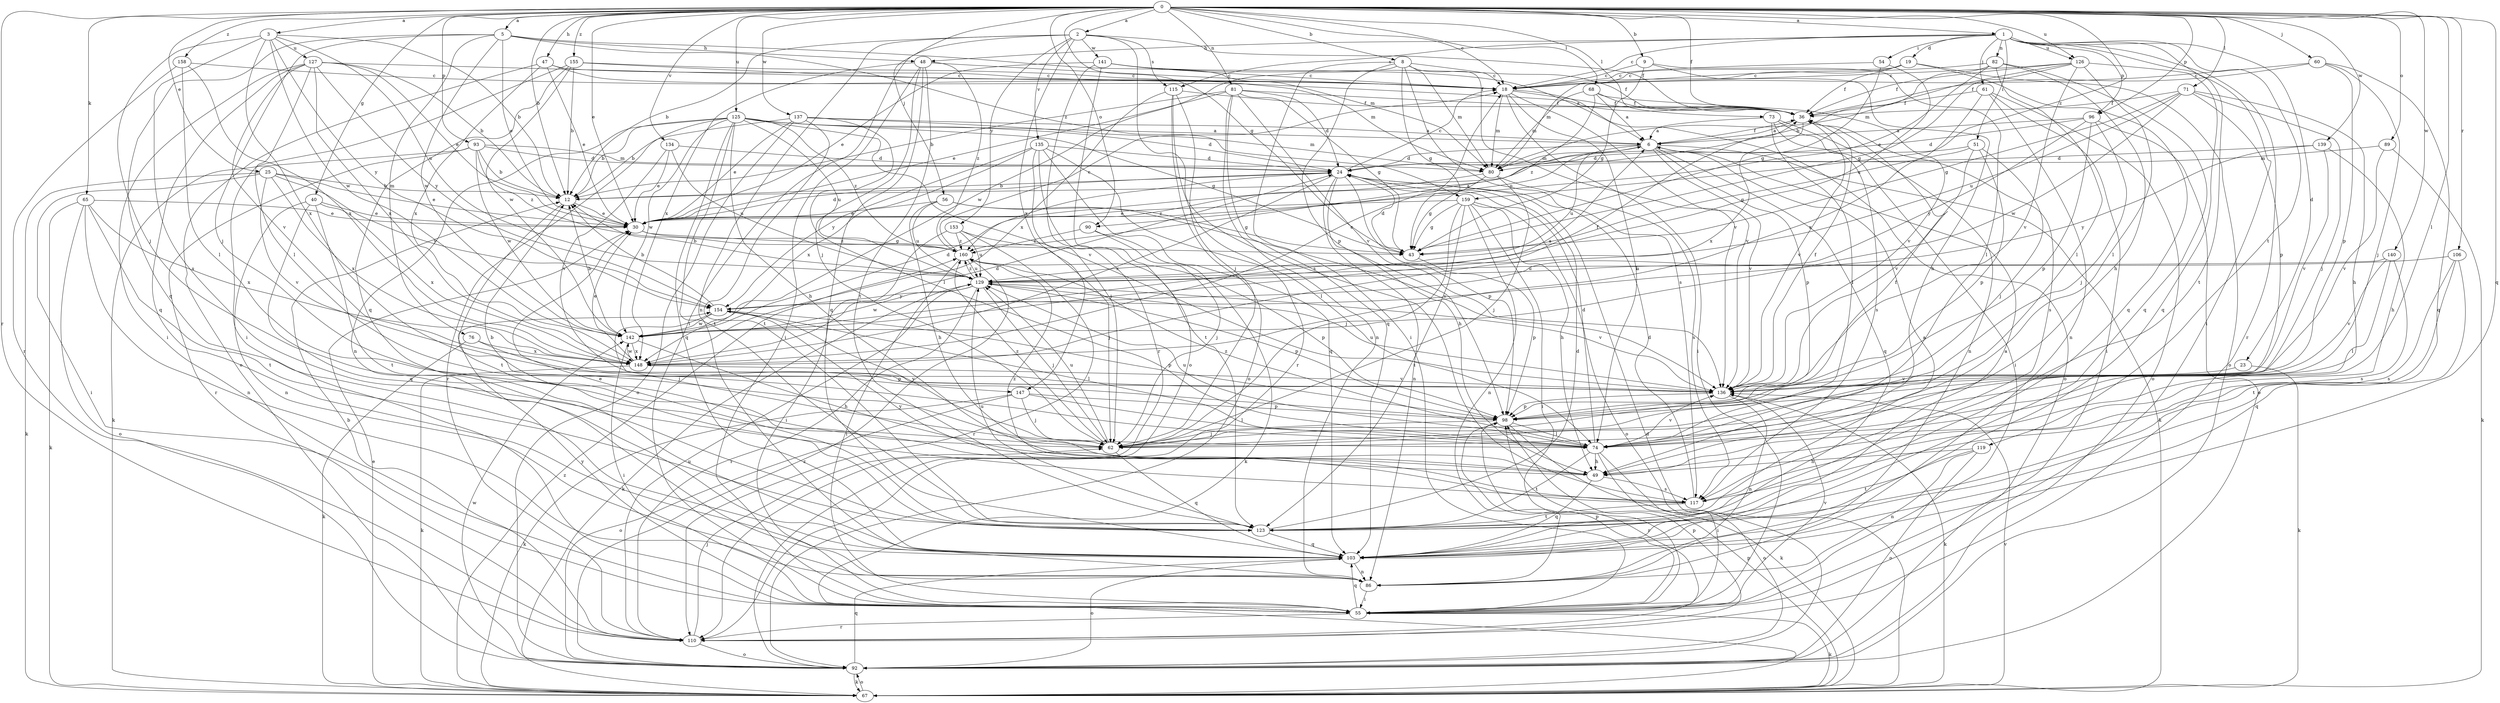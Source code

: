 strict digraph  {
0;
1;
2;
3;
5;
6;
8;
9;
12;
18;
19;
23;
24;
25;
30;
36;
40;
43;
47;
48;
49;
51;
54;
55;
56;
60;
61;
62;
65;
67;
68;
71;
73;
74;
76;
80;
81;
82;
86;
89;
90;
92;
93;
96;
98;
103;
106;
110;
115;
117;
119;
123;
125;
126;
127;
129;
134;
135;
136;
137;
139;
140;
141;
142;
147;
148;
153;
154;
155;
158;
159;
160;
0 -> 1  [label=a];
0 -> 2  [label=a];
0 -> 3  [label=a];
0 -> 5  [label=a];
0 -> 8  [label=b];
0 -> 9  [label=b];
0 -> 12  [label=b];
0 -> 18  [label=c];
0 -> 25  [label=e];
0 -> 30  [label=e];
0 -> 36  [label=f];
0 -> 40  [label=g];
0 -> 43  [label=g];
0 -> 47  [label=h];
0 -> 56  [label=j];
0 -> 60  [label=j];
0 -> 65  [label=k];
0 -> 68  [label=l];
0 -> 71  [label=l];
0 -> 73  [label=l];
0 -> 74  [label=l];
0 -> 81  [label=n];
0 -> 89  [label=o];
0 -> 90  [label=o];
0 -> 93  [label=p];
0 -> 96  [label=p];
0 -> 103  [label=q];
0 -> 106  [label=r];
0 -> 110  [label=r];
0 -> 125  [label=u];
0 -> 126  [label=u];
0 -> 134  [label=v];
0 -> 137  [label=w];
0 -> 139  [label=w];
0 -> 140  [label=w];
0 -> 155  [label=z];
0 -> 158  [label=z];
0 -> 159  [label=z];
1 -> 18  [label=c];
1 -> 19  [label=d];
1 -> 23  [label=d];
1 -> 48  [label=h];
1 -> 51  [label=i];
1 -> 54  [label=i];
1 -> 55  [label=i];
1 -> 61  [label=j];
1 -> 82  [label=n];
1 -> 96  [label=p];
1 -> 110  [label=r];
1 -> 115  [label=s];
1 -> 119  [label=t];
1 -> 123  [label=t];
1 -> 126  [label=u];
2 -> 12  [label=b];
2 -> 36  [label=f];
2 -> 55  [label=i];
2 -> 86  [label=n];
2 -> 115  [label=s];
2 -> 117  [label=s];
2 -> 135  [label=v];
2 -> 141  [label=w];
2 -> 147  [label=x];
2 -> 153  [label=y];
3 -> 12  [label=b];
3 -> 62  [label=j];
3 -> 117  [label=s];
3 -> 127  [label=u];
3 -> 129  [label=u];
3 -> 142  [label=w];
3 -> 147  [label=x];
3 -> 154  [label=y];
5 -> 30  [label=e];
5 -> 48  [label=h];
5 -> 62  [label=j];
5 -> 76  [label=m];
5 -> 80  [label=m];
5 -> 103  [label=q];
5 -> 142  [label=w];
5 -> 159  [label=z];
6 -> 24  [label=d];
6 -> 36  [label=f];
6 -> 67  [label=k];
6 -> 80  [label=m];
6 -> 90  [label=o];
6 -> 98  [label=p];
6 -> 103  [label=q];
6 -> 129  [label=u];
6 -> 136  [label=v];
8 -> 18  [label=c];
8 -> 43  [label=g];
8 -> 55  [label=i];
8 -> 80  [label=m];
8 -> 98  [label=p];
8 -> 117  [label=s];
8 -> 136  [label=v];
8 -> 142  [label=w];
9 -> 18  [label=c];
9 -> 43  [label=g];
9 -> 49  [label=h];
9 -> 74  [label=l];
12 -> 30  [label=e];
12 -> 123  [label=t];
18 -> 36  [label=f];
18 -> 55  [label=i];
18 -> 74  [label=l];
18 -> 80  [label=m];
18 -> 92  [label=o];
18 -> 136  [label=v];
19 -> 18  [label=c];
19 -> 36  [label=f];
19 -> 80  [label=m];
19 -> 92  [label=o];
19 -> 103  [label=q];
23 -> 67  [label=k];
23 -> 136  [label=v];
24 -> 12  [label=b];
24 -> 18  [label=c];
24 -> 49  [label=h];
24 -> 86  [label=n];
24 -> 98  [label=p];
24 -> 148  [label=x];
25 -> 12  [label=b];
25 -> 30  [label=e];
25 -> 55  [label=i];
25 -> 67  [label=k];
25 -> 136  [label=v];
25 -> 148  [label=x];
25 -> 154  [label=y];
30 -> 6  [label=a];
30 -> 24  [label=d];
30 -> 43  [label=g];
30 -> 160  [label=z];
36 -> 6  [label=a];
36 -> 117  [label=s];
36 -> 136  [label=v];
36 -> 148  [label=x];
40 -> 30  [label=e];
40 -> 86  [label=n];
40 -> 103  [label=q];
40 -> 123  [label=t];
40 -> 148  [label=x];
43 -> 24  [label=d];
43 -> 98  [label=p];
47 -> 18  [label=c];
47 -> 30  [label=e];
47 -> 36  [label=f];
47 -> 92  [label=o];
47 -> 148  [label=x];
48 -> 18  [label=c];
48 -> 55  [label=i];
48 -> 62  [label=j];
48 -> 103  [label=q];
48 -> 123  [label=t];
48 -> 148  [label=x];
48 -> 160  [label=z];
49 -> 12  [label=b];
49 -> 103  [label=q];
49 -> 117  [label=s];
51 -> 24  [label=d];
51 -> 43  [label=g];
51 -> 62  [label=j];
51 -> 98  [label=p];
51 -> 136  [label=v];
54 -> 18  [label=c];
54 -> 43  [label=g];
54 -> 129  [label=u];
55 -> 67  [label=k];
55 -> 98  [label=p];
55 -> 103  [label=q];
55 -> 110  [label=r];
55 -> 136  [label=v];
55 -> 154  [label=y];
56 -> 30  [label=e];
56 -> 43  [label=g];
56 -> 49  [label=h];
56 -> 129  [label=u];
56 -> 136  [label=v];
60 -> 18  [label=c];
60 -> 36  [label=f];
60 -> 62  [label=j];
60 -> 98  [label=p];
60 -> 103  [label=q];
61 -> 36  [label=f];
61 -> 55  [label=i];
61 -> 86  [label=n];
61 -> 92  [label=o];
61 -> 148  [label=x];
62 -> 36  [label=f];
62 -> 103  [label=q];
62 -> 129  [label=u];
62 -> 154  [label=y];
62 -> 160  [label=z];
65 -> 30  [label=e];
65 -> 67  [label=k];
65 -> 86  [label=n];
65 -> 92  [label=o];
65 -> 123  [label=t];
65 -> 148  [label=x];
67 -> 24  [label=d];
67 -> 30  [label=e];
67 -> 92  [label=o];
67 -> 98  [label=p];
67 -> 136  [label=v];
67 -> 160  [label=z];
68 -> 6  [label=a];
68 -> 36  [label=f];
68 -> 80  [label=m];
68 -> 136  [label=v];
68 -> 160  [label=z];
71 -> 36  [label=f];
71 -> 43  [label=g];
71 -> 49  [label=h];
71 -> 62  [label=j];
71 -> 98  [label=p];
71 -> 129  [label=u];
71 -> 142  [label=w];
73 -> 6  [label=a];
73 -> 55  [label=i];
73 -> 74  [label=l];
73 -> 86  [label=n];
73 -> 117  [label=s];
74 -> 24  [label=d];
74 -> 49  [label=h];
74 -> 55  [label=i];
74 -> 92  [label=o];
74 -> 123  [label=t];
74 -> 129  [label=u];
74 -> 136  [label=v];
74 -> 160  [label=z];
76 -> 67  [label=k];
76 -> 98  [label=p];
76 -> 148  [label=x];
80 -> 43  [label=g];
80 -> 62  [label=j];
80 -> 117  [label=s];
80 -> 160  [label=z];
81 -> 12  [label=b];
81 -> 24  [label=d];
81 -> 30  [label=e];
81 -> 36  [label=f];
81 -> 43  [label=g];
81 -> 86  [label=n];
81 -> 103  [label=q];
81 -> 136  [label=v];
82 -> 12  [label=b];
82 -> 18  [label=c];
82 -> 30  [label=e];
82 -> 49  [label=h];
82 -> 74  [label=l];
82 -> 103  [label=q];
86 -> 55  [label=i];
89 -> 67  [label=k];
89 -> 80  [label=m];
89 -> 136  [label=v];
90 -> 62  [label=j];
90 -> 67  [label=k];
90 -> 160  [label=z];
92 -> 67  [label=k];
92 -> 103  [label=q];
92 -> 142  [label=w];
92 -> 160  [label=z];
93 -> 12  [label=b];
93 -> 24  [label=d];
93 -> 67  [label=k];
93 -> 80  [label=m];
93 -> 110  [label=r];
93 -> 142  [label=w];
93 -> 160  [label=z];
96 -> 6  [label=a];
96 -> 24  [label=d];
96 -> 62  [label=j];
96 -> 92  [label=o];
96 -> 98  [label=p];
96 -> 154  [label=y];
98 -> 62  [label=j];
98 -> 67  [label=k];
98 -> 74  [label=l];
98 -> 110  [label=r];
103 -> 6  [label=a];
103 -> 86  [label=n];
103 -> 92  [label=o];
106 -> 103  [label=q];
106 -> 117  [label=s];
106 -> 123  [label=t];
106 -> 129  [label=u];
110 -> 12  [label=b];
110 -> 62  [label=j];
110 -> 92  [label=o];
110 -> 98  [label=p];
110 -> 129  [label=u];
115 -> 36  [label=f];
115 -> 62  [label=j];
115 -> 92  [label=o];
115 -> 110  [label=r];
115 -> 148  [label=x];
117 -> 24  [label=d];
117 -> 123  [label=t];
117 -> 154  [label=y];
117 -> 160  [label=z];
119 -> 49  [label=h];
119 -> 86  [label=n];
119 -> 92  [label=o];
119 -> 123  [label=t];
123 -> 6  [label=a];
123 -> 24  [label=d];
123 -> 30  [label=e];
123 -> 103  [label=q];
123 -> 129  [label=u];
125 -> 6  [label=a];
125 -> 12  [label=b];
125 -> 24  [label=d];
125 -> 43  [label=g];
125 -> 49  [label=h];
125 -> 86  [label=n];
125 -> 103  [label=q];
125 -> 110  [label=r];
125 -> 123  [label=t];
125 -> 129  [label=u];
125 -> 136  [label=v];
125 -> 142  [label=w];
125 -> 160  [label=z];
126 -> 18  [label=c];
126 -> 36  [label=f];
126 -> 43  [label=g];
126 -> 74  [label=l];
126 -> 80  [label=m];
126 -> 103  [label=q];
126 -> 136  [label=v];
127 -> 12  [label=b];
127 -> 18  [label=c];
127 -> 30  [label=e];
127 -> 55  [label=i];
127 -> 74  [label=l];
127 -> 103  [label=q];
127 -> 136  [label=v];
127 -> 148  [label=x];
127 -> 154  [label=y];
129 -> 12  [label=b];
129 -> 62  [label=j];
129 -> 67  [label=k];
129 -> 98  [label=p];
129 -> 110  [label=r];
129 -> 136  [label=v];
129 -> 142  [label=w];
129 -> 154  [label=y];
129 -> 160  [label=z];
134 -> 24  [label=d];
134 -> 30  [label=e];
134 -> 129  [label=u];
134 -> 136  [label=v];
135 -> 24  [label=d];
135 -> 62  [label=j];
135 -> 74  [label=l];
135 -> 103  [label=q];
135 -> 123  [label=t];
135 -> 148  [label=x];
135 -> 154  [label=y];
136 -> 36  [label=f];
136 -> 67  [label=k];
136 -> 86  [label=n];
136 -> 98  [label=p];
136 -> 129  [label=u];
137 -> 6  [label=a];
137 -> 12  [label=b];
137 -> 30  [label=e];
137 -> 74  [label=l];
137 -> 80  [label=m];
137 -> 92  [label=o];
137 -> 123  [label=t];
139 -> 24  [label=d];
139 -> 49  [label=h];
139 -> 136  [label=v];
139 -> 154  [label=y];
140 -> 74  [label=l];
140 -> 117  [label=s];
140 -> 129  [label=u];
140 -> 136  [label=v];
141 -> 6  [label=a];
141 -> 18  [label=c];
141 -> 30  [label=e];
141 -> 36  [label=f];
141 -> 92  [label=o];
141 -> 110  [label=r];
142 -> 6  [label=a];
142 -> 12  [label=b];
142 -> 24  [label=d];
142 -> 36  [label=f];
142 -> 49  [label=h];
142 -> 55  [label=i];
142 -> 148  [label=x];
147 -> 62  [label=j];
147 -> 67  [label=k];
147 -> 74  [label=l];
147 -> 92  [label=o];
147 -> 98  [label=p];
148 -> 18  [label=c];
148 -> 24  [label=d];
148 -> 30  [label=e];
148 -> 67  [label=k];
148 -> 136  [label=v];
148 -> 142  [label=w];
153 -> 55  [label=i];
153 -> 62  [label=j];
153 -> 110  [label=r];
153 -> 129  [label=u];
153 -> 160  [label=z];
154 -> 12  [label=b];
154 -> 62  [label=j];
154 -> 74  [label=l];
154 -> 98  [label=p];
154 -> 142  [label=w];
155 -> 12  [label=b];
155 -> 18  [label=c];
155 -> 55  [label=i];
155 -> 80  [label=m];
155 -> 103  [label=q];
155 -> 142  [label=w];
158 -> 18  [label=c];
158 -> 74  [label=l];
158 -> 110  [label=r];
158 -> 148  [label=x];
159 -> 30  [label=e];
159 -> 43  [label=g];
159 -> 49  [label=h];
159 -> 55  [label=i];
159 -> 62  [label=j];
159 -> 86  [label=n];
159 -> 92  [label=o];
159 -> 123  [label=t];
160 -> 18  [label=c];
160 -> 55  [label=i];
160 -> 98  [label=p];
160 -> 129  [label=u];
}
